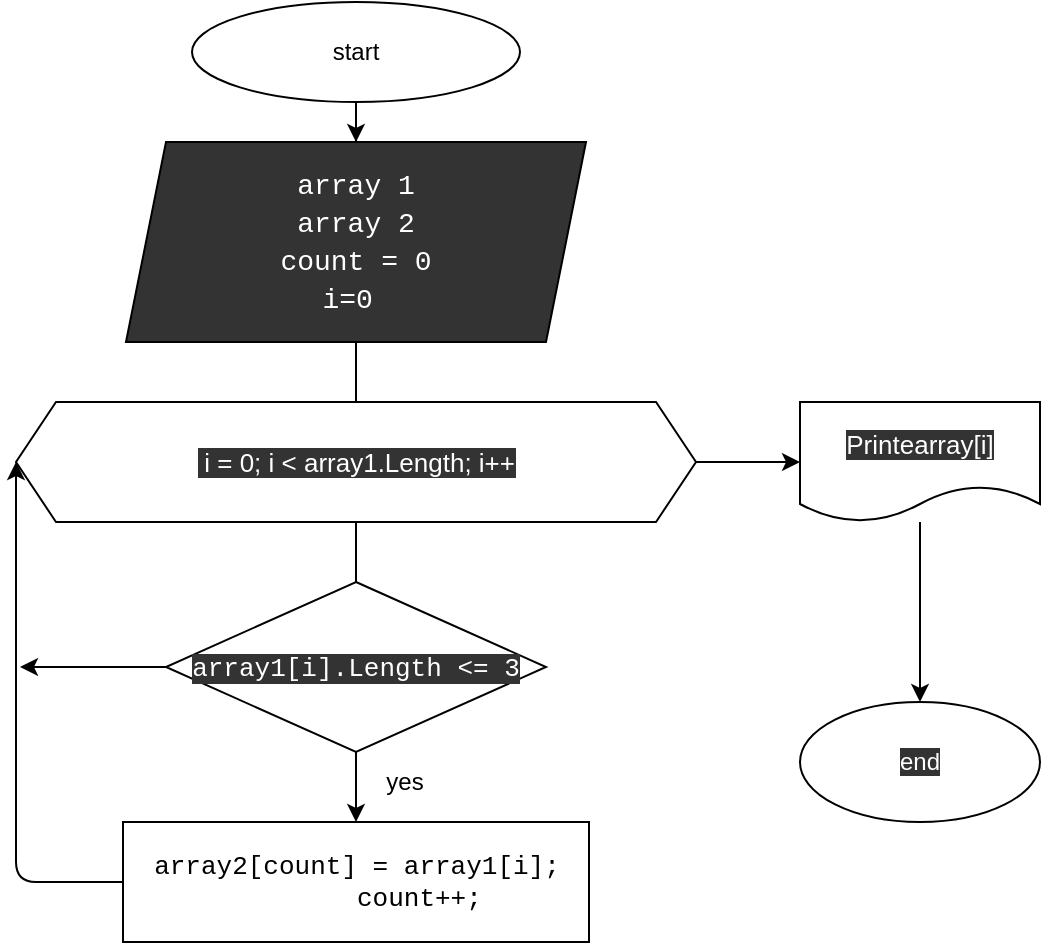 <mxfile>
    <diagram id="23RsAKBHHCMQUYV24XLB" name="Страница 1">
        <mxGraphModel dx="591" dy="475" grid="1" gridSize="10" guides="1" tooltips="1" connect="1" arrows="1" fold="1" page="1" pageScale="1" pageWidth="827" pageHeight="1169" background="none" math="0" shadow="0">
            <root>
                <mxCell id="0"/>
                <mxCell id="1" parent="0"/>
                <mxCell id="TxDnFdC1n9ke3_59rP8P-7" value="" style="edgeStyle=orthogonalEdgeStyle;rounded=0;orthogonalLoop=1;jettySize=auto;html=1;" parent="1" source="k90CZVxUs1MQgBNPutUz-1" target="k90CZVxUs1MQgBNPutUz-2" edge="1">
                    <mxGeometry relative="1" as="geometry"/>
                </mxCell>
                <mxCell id="k90CZVxUs1MQgBNPutUz-1" value="&lt;font style=&quot;vertical-align: inherit;&quot;&gt;&lt;font style=&quot;vertical-align: inherit;&quot;&gt;start&lt;br&gt;&lt;/font&gt;&lt;/font&gt;" style="ellipse;whiteSpace=wrap;html=1;" parent="1" vertex="1">
                    <mxGeometry x="276" width="164" height="50" as="geometry"/>
                </mxCell>
                <mxCell id="k90CZVxUs1MQgBNPutUz-2" value="&lt;font style=&quot;vertical-align: inherit&quot;&gt;&lt;font style=&quot;vertical-align: inherit&quot; color=&quot;#ffffff&quot;&gt;&lt;div style=&quot;font-family: &amp;#34;consolas&amp;#34; , &amp;#34;courier new&amp;#34; , monospace ; font-size: 14px ; line-height: 19px ; background-color: rgb(51 , 51 , 51)&quot;&gt;&lt;div&gt;array 1&lt;/div&gt;&lt;div&gt;array 2&lt;/div&gt;&lt;div&gt;count = 0&lt;/div&gt;&lt;div&gt;i=0&amp;nbsp;&lt;/div&gt;&lt;/div&gt;&lt;/font&gt;&lt;/font&gt;" style="shape=parallelogram;perimeter=parallelogramPerimeter;whiteSpace=wrap;html=1;fixedSize=1;fillColor=#333333;" parent="1" vertex="1">
                    <mxGeometry x="243" y="70" width="230" height="100" as="geometry"/>
                </mxCell>
                <mxCell id="TxDnFdC1n9ke3_59rP8P-3" value="" style="edgeStyle=orthogonalEdgeStyle;rounded=0;orthogonalLoop=1;jettySize=auto;html=1;" parent="1" source="TxDnFdC1n9ke3_59rP8P-1" target="TxDnFdC1n9ke3_59rP8P-2" edge="1">
                    <mxGeometry relative="1" as="geometry"/>
                </mxCell>
                <mxCell id="TxDnFdC1n9ke3_59rP8P-49" value="" style="edgeStyle=orthogonalEdgeStyle;rounded=0;orthogonalLoop=1;jettySize=auto;html=1;fontSize=13;fontColor=#000000;" parent="1" source="TxDnFdC1n9ke3_59rP8P-1" edge="1">
                    <mxGeometry relative="1" as="geometry">
                        <mxPoint x="364" y="222.5" as="targetPoint"/>
                    </mxGeometry>
                </mxCell>
                <mxCell id="7" style="edgeStyle=none;html=1;fontColor=#FFFFFF;" edge="1" parent="1" source="TxDnFdC1n9ke3_59rP8P-1">
                    <mxGeometry relative="1" as="geometry">
                        <mxPoint x="190" y="332.5" as="targetPoint"/>
                    </mxGeometry>
                </mxCell>
                <mxCell id="TxDnFdC1n9ke3_59rP8P-1" value="&lt;font size=&quot;1&quot; face=&quot;consolas, courier new, monospace&quot; color=&quot;#ffffff&quot;&gt;&lt;span style=&quot;font-size: 13px ; background-color: rgb(51 , 51 , 51)&quot;&gt;array1[i].Length &amp;lt;= 3&lt;/span&gt;&lt;/font&gt;" style="rhombus;whiteSpace=wrap;html=1;" parent="1" vertex="1">
                    <mxGeometry x="263" y="290" width="190" height="85" as="geometry"/>
                </mxCell>
                <mxCell id="5" style="edgeStyle=none;html=1;entryX=0;entryY=0.5;entryDx=0;entryDy=0;fontColor=#FFFFFF;" edge="1" parent="1" source="TxDnFdC1n9ke3_59rP8P-2" target="TxDnFdC1n9ke3_59rP8P-47">
                    <mxGeometry relative="1" as="geometry">
                        <Array as="points">
                            <mxPoint x="188" y="440"/>
                        </Array>
                    </mxGeometry>
                </mxCell>
                <mxCell id="TxDnFdC1n9ke3_59rP8P-2" value="&lt;div style=&quot;font-family: consolas, &amp;quot;courier new&amp;quot;, monospace; font-size: 13px;&quot;&gt;&lt;div&gt;array2[count] = array1[i];&lt;/div&gt;&lt;div&gt;&amp;nbsp; &amp;nbsp; &amp;nbsp; &amp;nbsp; count++;&lt;/div&gt;&lt;/div&gt;" style="whiteSpace=wrap;html=1;align=center;" parent="1" vertex="1">
                    <mxGeometry x="241.5" y="410" width="233" height="60" as="geometry"/>
                </mxCell>
                <mxCell id="TxDnFdC1n9ke3_59rP8P-8" value="yes" style="text;html=1;align=center;verticalAlign=middle;resizable=0;points=[];autosize=1;strokeColor=none;fillColor=none;" parent="1" vertex="1">
                    <mxGeometry x="362" y="375" width="40" height="30" as="geometry"/>
                </mxCell>
                <mxCell id="TxDnFdC1n9ke3_59rP8P-37" value="" style="edgeStyle=orthogonalEdgeStyle;rounded=0;orthogonalLoop=1;jettySize=auto;html=1;fontColor=#000000;" parent="1" source="TxDnFdC1n9ke3_59rP8P-16" target="TxDnFdC1n9ke3_59rP8P-36" edge="1">
                    <mxGeometry relative="1" as="geometry">
                        <Array as="points">
                            <mxPoint x="640" y="280"/>
                            <mxPoint x="640" y="280"/>
                        </Array>
                    </mxGeometry>
                </mxCell>
                <mxCell id="TxDnFdC1n9ke3_59rP8P-16" value="&lt;font style=&quot;font-size: 13px ; background-color: rgb(51 , 51 , 51)&quot; color=&quot;#ffffff&quot;&gt;Printеarray[i]&lt;/font&gt;" style="shape=document;whiteSpace=wrap;html=1;boundedLbl=1;fontColor=#000000;labelBackgroundColor=#FFFFFF;" parent="1" vertex="1">
                    <mxGeometry x="580" y="200" width="120" height="60" as="geometry"/>
                </mxCell>
                <mxCell id="TxDnFdC1n9ke3_59rP8P-27" value="" style="edgeStyle=orthogonalEdgeStyle;rounded=0;orthogonalLoop=1;jettySize=auto;html=1;endArrow=none;entryX=0.5;entryY=0;entryDx=0;entryDy=0;" parent="1" source="k90CZVxUs1MQgBNPutUz-2" target="TxDnFdC1n9ke3_59rP8P-47" edge="1">
                    <mxGeometry relative="1" as="geometry">
                        <mxPoint x="364" y="190" as="sourcePoint"/>
                        <mxPoint x="364" y="212.5" as="targetPoint"/>
                    </mxGeometry>
                </mxCell>
                <mxCell id="TxDnFdC1n9ke3_59rP8P-36" value="&lt;font color=&quot;#ffffff&quot; style=&quot;background-color: rgb(51 , 51 , 51)&quot;&gt;end&lt;/font&gt;" style="ellipse;whiteSpace=wrap;html=1;fontColor=#000000;labelBackgroundColor=#FFFFFF;" parent="1" vertex="1">
                    <mxGeometry x="580" y="350" width="120" height="60" as="geometry"/>
                </mxCell>
                <mxCell id="TxDnFdC1n9ke3_59rP8P-50" value="" style="edgeStyle=orthogonalEdgeStyle;rounded=0;orthogonalLoop=1;jettySize=auto;html=1;fontSize=13;fontColor=#000000;" parent="1" source="TxDnFdC1n9ke3_59rP8P-47" target="TxDnFdC1n9ke3_59rP8P-16" edge="1">
                    <mxGeometry relative="1" as="geometry"/>
                </mxCell>
                <mxCell id="TxDnFdC1n9ke3_59rP8P-47" value="&lt;font color=&quot;#ffffff&quot; style=&quot;background-color: rgb(51 , 51 , 51)&quot;&gt;&amp;nbsp;i = 0; i &amp;lt; array1.Length; i++&lt;/font&gt;" style="shape=hexagon;perimeter=hexagonPerimeter2;whiteSpace=wrap;html=1;fixedSize=1;labelBackgroundColor=#FFFFFF;fontSize=13;fontColor=#000000;" parent="1" vertex="1">
                    <mxGeometry x="188" y="200" width="340" height="60" as="geometry"/>
                </mxCell>
                <mxCell id="TxDnFdC1n9ke3_59rP8P-53" value="&lt;font color=&quot;#ffffff&quot;&gt;no&lt;/font&gt;" style="text;html=1;align=center;verticalAlign=middle;resizable=0;points=[];autosize=1;strokeColor=none;fillColor=none;fontSize=13;fontColor=#000000;" parent="1" vertex="1">
                    <mxGeometry x="379" y="265" width="30" height="20" as="geometry"/>
                </mxCell>
                <mxCell id="TxDnFdC1n9ke3_59rP8P-54" value="&lt;font color=&quot;#ffffff&quot;&gt;no&lt;/font&gt;" style="text;html=1;align=center;verticalAlign=middle;resizable=0;points=[];autosize=1;strokeColor=none;fillColor=none;fontSize=13;fontColor=#000000;" parent="1" vertex="1">
                    <mxGeometry x="193" y="410" width="30" height="20" as="geometry"/>
                </mxCell>
                <mxCell id="TxDnFdC1n9ke3_59rP8P-55" value="&lt;font color=&quot;#ffffff&quot;&gt;no&lt;/font&gt;" style="text;html=1;align=center;verticalAlign=middle;resizable=0;points=[];autosize=1;strokeColor=none;fillColor=none;fontSize=13;fontColor=#000000;" parent="1" vertex="1">
                    <mxGeometry x="185" y="305" width="30" height="20" as="geometry"/>
                </mxCell>
                <mxCell id="TxDnFdC1n9ke3_59rP8P-56" value="&lt;font color=&quot;#ffffff&quot;&gt;yes&lt;/font&gt;" style="text;html=1;align=center;verticalAlign=middle;resizable=0;points=[];autosize=1;strokeColor=none;fillColor=none;fontSize=13;fontColor=#000000;" parent="1" vertex="1">
                    <mxGeometry x="520" y="205" width="40" height="20" as="geometry"/>
                </mxCell>
            </root>
        </mxGraphModel>
    </diagram>
</mxfile>